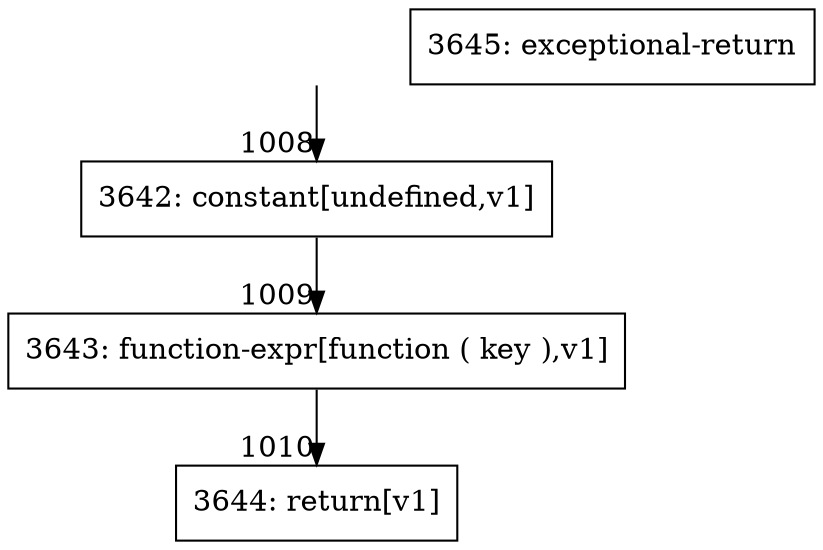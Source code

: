 digraph {
rankdir="TD"
BB_entry73[shape=none,label=""];
BB_entry73 -> BB1008 [tailport=s, headport=n, headlabel="    1008"]
BB1008 [shape=record label="{3642: constant[undefined,v1]}" ] 
BB1008 -> BB1009 [tailport=s, headport=n, headlabel="      1009"]
BB1009 [shape=record label="{3643: function-expr[function ( key ),v1]}" ] 
BB1009 -> BB1010 [tailport=s, headport=n, headlabel="      1010"]
BB1010 [shape=record label="{3644: return[v1]}" ] 
BB1011 [shape=record label="{3645: exceptional-return}" ] 
//#$~ 816
}
